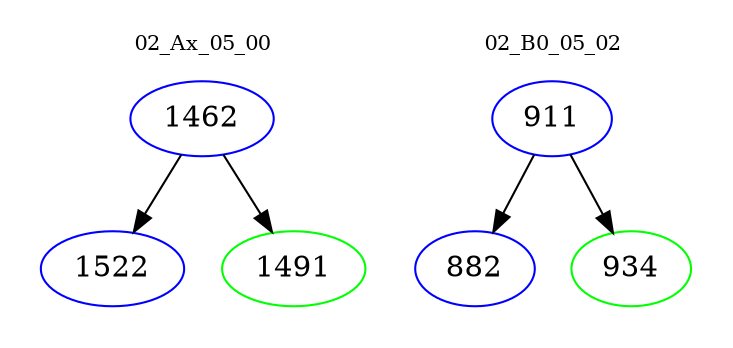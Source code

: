 digraph{
subgraph cluster_0 {
color = white
label = "02_Ax_05_00";
fontsize=10;
T0_1462 [label="1462", color="blue"]
T0_1462 -> T0_1522 [color="black"]
T0_1522 [label="1522", color="blue"]
T0_1462 -> T0_1491 [color="black"]
T0_1491 [label="1491", color="green"]
}
subgraph cluster_1 {
color = white
label = "02_B0_05_02";
fontsize=10;
T1_911 [label="911", color="blue"]
T1_911 -> T1_882 [color="black"]
T1_882 [label="882", color="blue"]
T1_911 -> T1_934 [color="black"]
T1_934 [label="934", color="green"]
}
}
